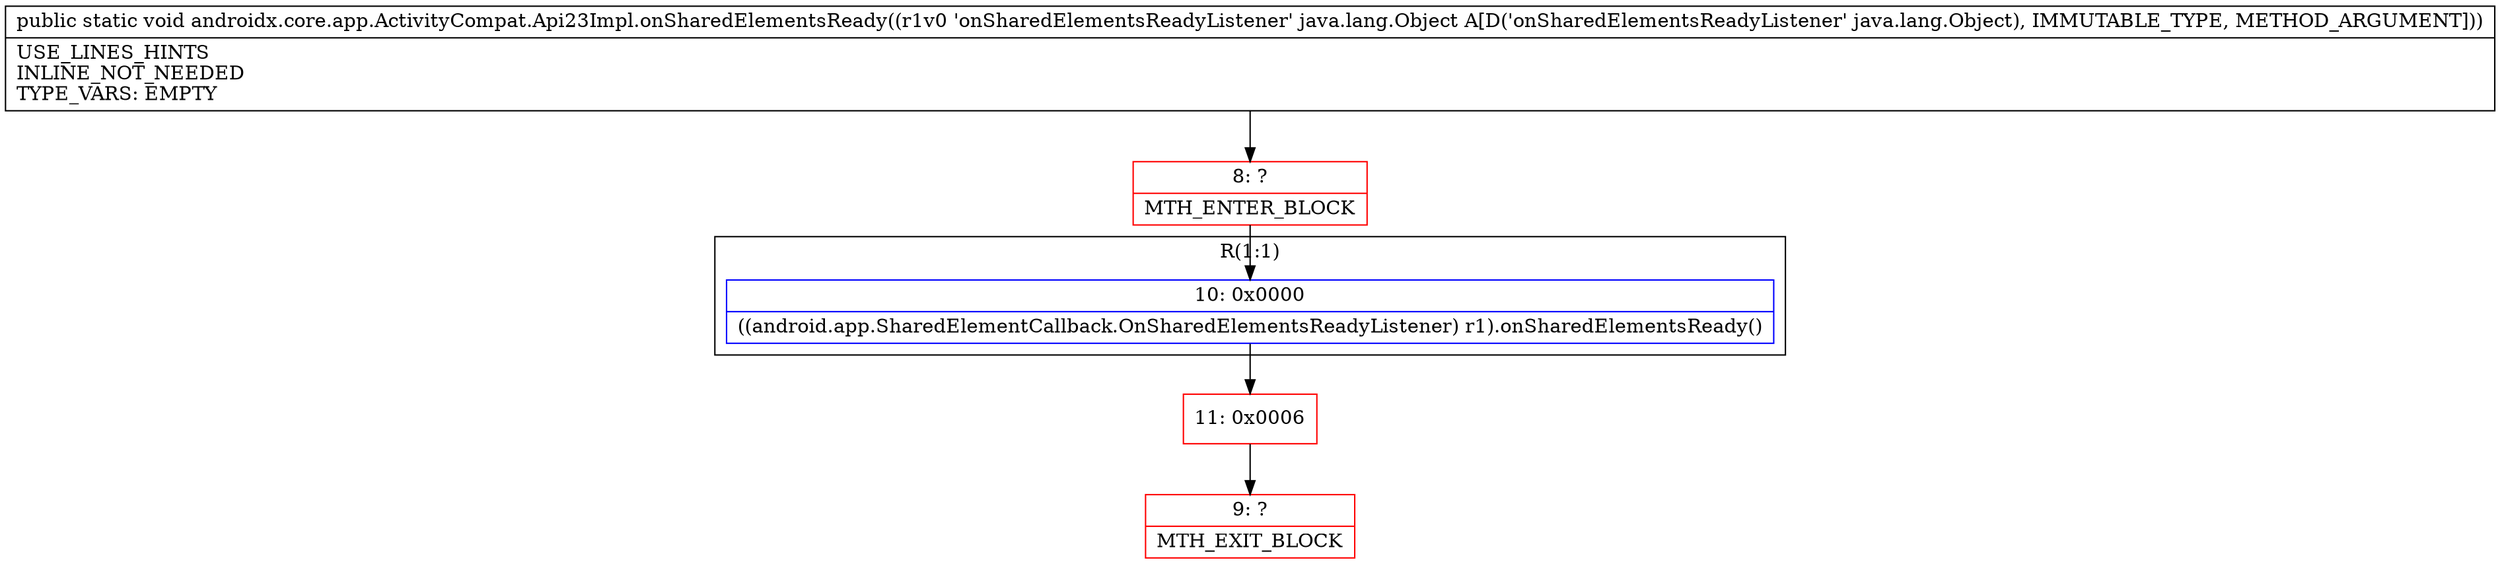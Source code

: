 digraph "CFG forandroidx.core.app.ActivityCompat.Api23Impl.onSharedElementsReady(Ljava\/lang\/Object;)V" {
subgraph cluster_Region_137256402 {
label = "R(1:1)";
node [shape=record,color=blue];
Node_10 [shape=record,label="{10\:\ 0x0000|((android.app.SharedElementCallback.OnSharedElementsReadyListener) r1).onSharedElementsReady()\l}"];
}
Node_8 [shape=record,color=red,label="{8\:\ ?|MTH_ENTER_BLOCK\l}"];
Node_11 [shape=record,color=red,label="{11\:\ 0x0006}"];
Node_9 [shape=record,color=red,label="{9\:\ ?|MTH_EXIT_BLOCK\l}"];
MethodNode[shape=record,label="{public static void androidx.core.app.ActivityCompat.Api23Impl.onSharedElementsReady((r1v0 'onSharedElementsReadyListener' java.lang.Object A[D('onSharedElementsReadyListener' java.lang.Object), IMMUTABLE_TYPE, METHOD_ARGUMENT]))  | USE_LINES_HINTS\lINLINE_NOT_NEEDED\lTYPE_VARS: EMPTY\l}"];
MethodNode -> Node_8;Node_10 -> Node_11;
Node_8 -> Node_10;
Node_11 -> Node_9;
}


